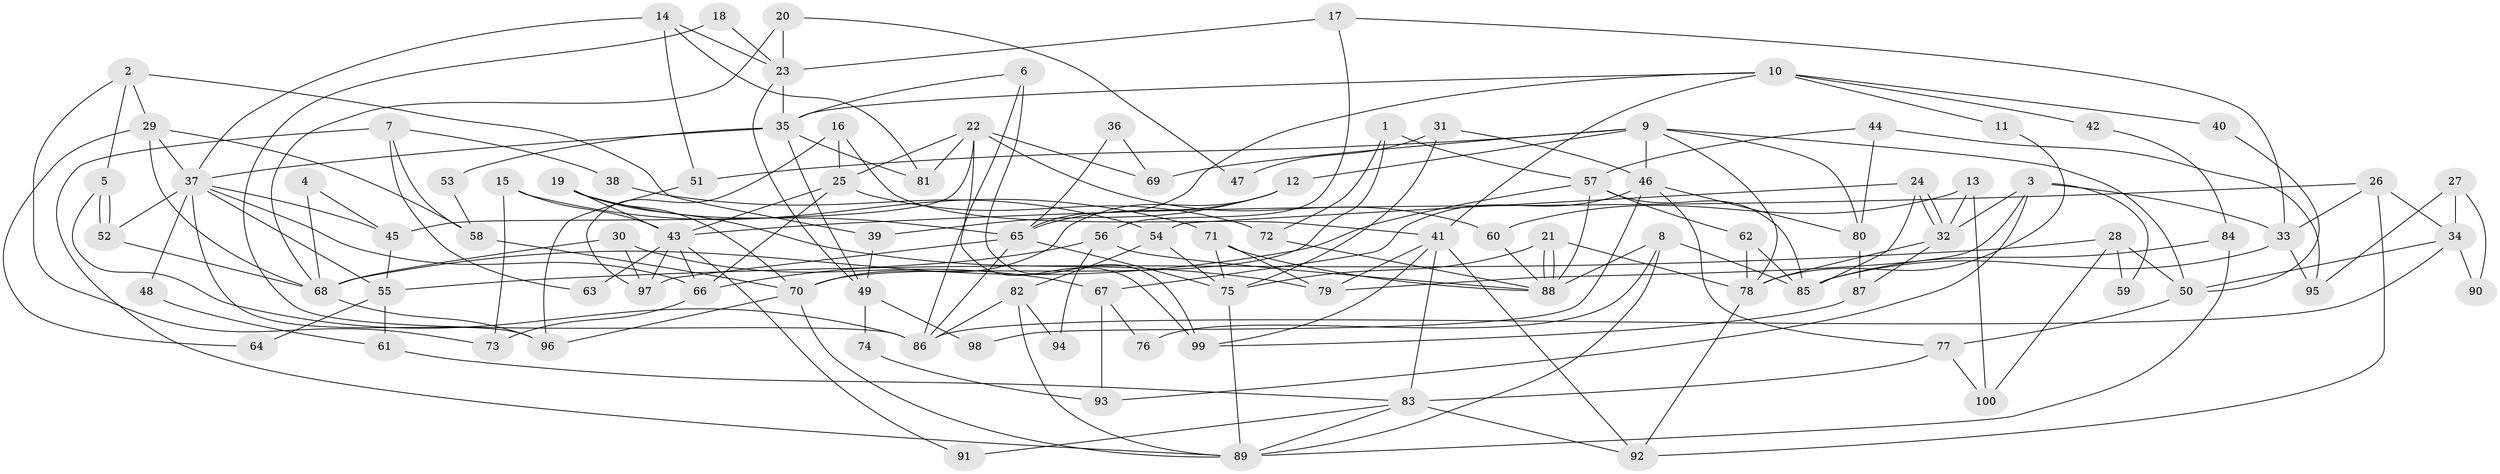 // coarse degree distribution, {4: 0.13333333333333333, 5: 0.11666666666666667, 8: 0.1, 3: 0.16666666666666666, 7: 0.08333333333333333, 9: 0.05, 2: 0.16666666666666666, 10: 0.03333333333333333, 11: 0.03333333333333333, 6: 0.1, 1: 0.016666666666666666}
// Generated by graph-tools (version 1.1) at 2025/18/03/04/25 18:18:31]
// undirected, 100 vertices, 200 edges
graph export_dot {
graph [start="1"]
  node [color=gray90,style=filled];
  1;
  2;
  3;
  4;
  5;
  6;
  7;
  8;
  9;
  10;
  11;
  12;
  13;
  14;
  15;
  16;
  17;
  18;
  19;
  20;
  21;
  22;
  23;
  24;
  25;
  26;
  27;
  28;
  29;
  30;
  31;
  32;
  33;
  34;
  35;
  36;
  37;
  38;
  39;
  40;
  41;
  42;
  43;
  44;
  45;
  46;
  47;
  48;
  49;
  50;
  51;
  52;
  53;
  54;
  55;
  56;
  57;
  58;
  59;
  60;
  61;
  62;
  63;
  64;
  65;
  66;
  67;
  68;
  69;
  70;
  71;
  72;
  73;
  74;
  75;
  76;
  77;
  78;
  79;
  80;
  81;
  82;
  83;
  84;
  85;
  86;
  87;
  88;
  89;
  90;
  91;
  92;
  93;
  94;
  95;
  96;
  97;
  98;
  99;
  100;
  1 -- 72;
  1 -- 70;
  1 -- 57;
  2 -- 5;
  2 -- 29;
  2 -- 39;
  2 -- 73;
  3 -- 33;
  3 -- 32;
  3 -- 59;
  3 -- 79;
  3 -- 93;
  4 -- 45;
  4 -- 68;
  5 -- 52;
  5 -- 52;
  5 -- 86;
  6 -- 86;
  6 -- 99;
  6 -- 35;
  7 -- 58;
  7 -- 89;
  7 -- 38;
  7 -- 63;
  8 -- 85;
  8 -- 88;
  8 -- 76;
  8 -- 89;
  9 -- 46;
  9 -- 50;
  9 -- 12;
  9 -- 51;
  9 -- 69;
  9 -- 78;
  9 -- 80;
  10 -- 35;
  10 -- 41;
  10 -- 11;
  10 -- 40;
  10 -- 42;
  10 -- 65;
  11 -- 78;
  12 -- 65;
  12 -- 39;
  12 -- 70;
  13 -- 60;
  13 -- 32;
  13 -- 100;
  14 -- 51;
  14 -- 23;
  14 -- 37;
  14 -- 81;
  15 -- 73;
  15 -- 43;
  15 -- 71;
  16 -- 97;
  16 -- 25;
  16 -- 41;
  17 -- 23;
  17 -- 33;
  17 -- 56;
  18 -- 86;
  18 -- 23;
  19 -- 79;
  19 -- 70;
  19 -- 43;
  19 -- 65;
  20 -- 68;
  20 -- 23;
  20 -- 47;
  21 -- 75;
  21 -- 88;
  21 -- 88;
  21 -- 78;
  22 -- 25;
  22 -- 81;
  22 -- 45;
  22 -- 60;
  22 -- 69;
  22 -- 99;
  23 -- 35;
  23 -- 49;
  24 -- 32;
  24 -- 32;
  24 -- 85;
  24 -- 54;
  25 -- 43;
  25 -- 66;
  25 -- 72;
  26 -- 92;
  26 -- 43;
  26 -- 33;
  26 -- 34;
  27 -- 95;
  27 -- 34;
  27 -- 90;
  28 -- 55;
  28 -- 100;
  28 -- 50;
  28 -- 59;
  29 -- 68;
  29 -- 37;
  29 -- 58;
  29 -- 64;
  30 -- 97;
  30 -- 68;
  30 -- 67;
  31 -- 46;
  31 -- 75;
  31 -- 47;
  32 -- 78;
  32 -- 87;
  33 -- 85;
  33 -- 95;
  34 -- 86;
  34 -- 50;
  34 -- 90;
  35 -- 37;
  35 -- 49;
  35 -- 53;
  35 -- 81;
  36 -- 69;
  36 -- 65;
  37 -- 96;
  37 -- 45;
  37 -- 48;
  37 -- 52;
  37 -- 55;
  37 -- 66;
  38 -- 54;
  39 -- 49;
  40 -- 50;
  41 -- 92;
  41 -- 79;
  41 -- 83;
  41 -- 99;
  42 -- 84;
  43 -- 66;
  43 -- 63;
  43 -- 91;
  43 -- 97;
  44 -- 80;
  44 -- 57;
  44 -- 95;
  45 -- 55;
  46 -- 77;
  46 -- 80;
  46 -- 67;
  46 -- 98;
  48 -- 61;
  49 -- 74;
  49 -- 98;
  50 -- 77;
  51 -- 96;
  52 -- 68;
  53 -- 58;
  54 -- 75;
  54 -- 82;
  55 -- 61;
  55 -- 64;
  56 -- 88;
  56 -- 66;
  56 -- 94;
  57 -- 88;
  57 -- 62;
  57 -- 68;
  57 -- 85;
  58 -- 70;
  60 -- 88;
  61 -- 83;
  62 -- 78;
  62 -- 85;
  65 -- 75;
  65 -- 86;
  65 -- 97;
  66 -- 73;
  67 -- 76;
  67 -- 93;
  68 -- 96;
  70 -- 89;
  70 -- 96;
  71 -- 79;
  71 -- 75;
  71 -- 88;
  72 -- 88;
  74 -- 93;
  75 -- 89;
  77 -- 83;
  77 -- 100;
  78 -- 92;
  80 -- 87;
  82 -- 89;
  82 -- 86;
  82 -- 94;
  83 -- 89;
  83 -- 91;
  83 -- 92;
  84 -- 89;
  84 -- 85;
  87 -- 99;
}
